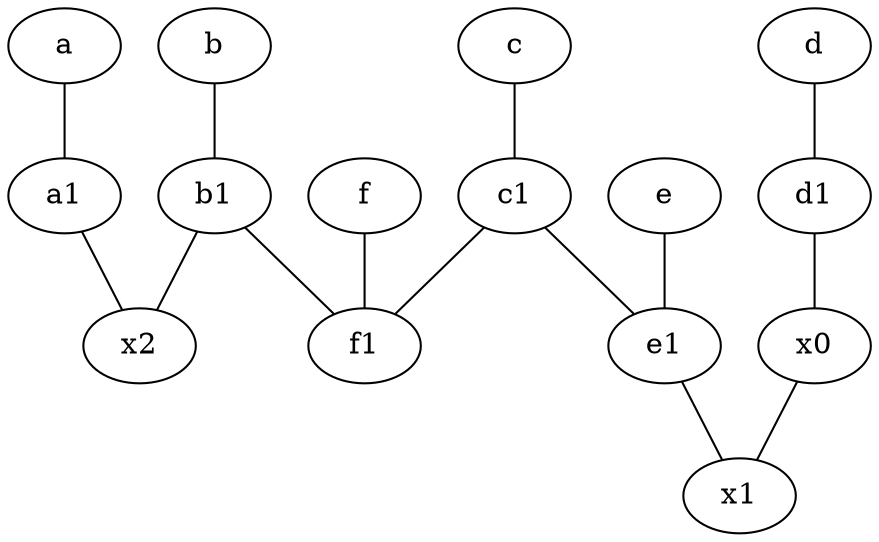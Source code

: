 graph {
	node [labelfontsize=50]
	x0 [labelfontsize=50]
	c1 [labelfontsize=50 pos="4.5,3!"]
	e1 [labelfontsize=50 pos="7,7!"]
	d1 [labelfontsize=50 pos="3,5!"]
	x2 [labelfontsize=50]
	b [labelfontsize=50 pos="10,4!"]
	a1 [labelfontsize=50 pos="8,3!"]
	x1 [labelfontsize=50]
	f1 [labelfontsize=50 pos="3,8!"]
	b1 [labelfontsize=50 pos="9,4!"]
	b1 -- f1
	e -- e1
	d1 -- x0
	x0 -- x1
	e1 -- x1
	a -- a1
	c1 -- f1
	b1 -- x2
	a1 -- x2
	d -- d1
	c1 -- e1
	b -- b1
	f -- f1
	c -- c1
}
